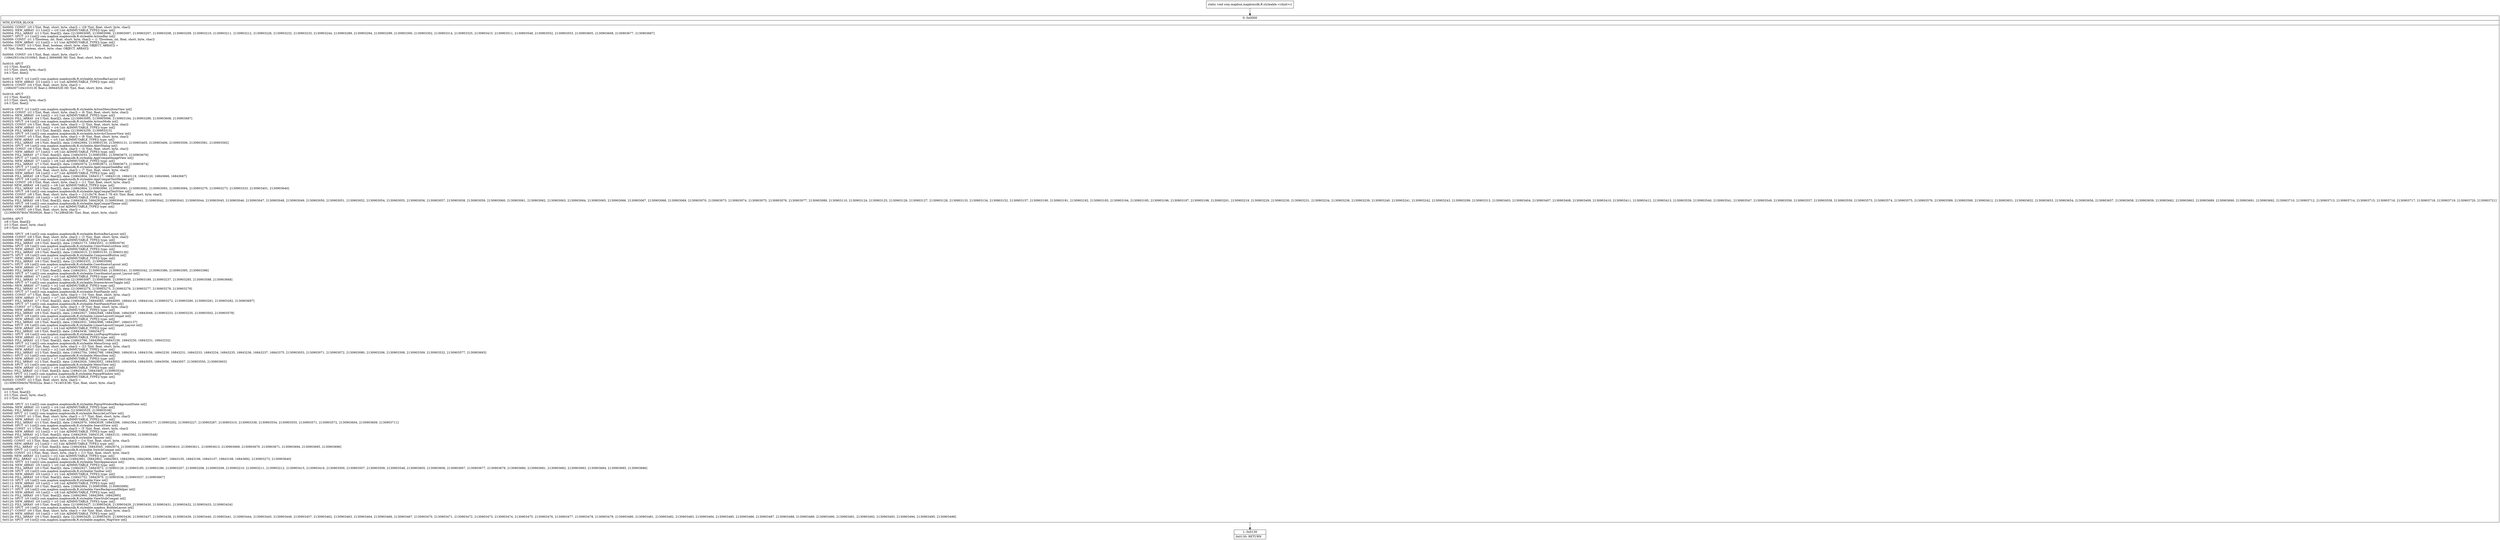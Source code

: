 digraph "CFG forcom.mapbox.mapboxsdk.R.styleable.\<clinit\>()V" {
Node_0 [shape=record,label="{0\:\ 0x0000|MTH_ENTER_BLOCK\l|0x0000: CONST  (r0 I:?[int, float, short, byte, char]) = (29 ?[int, float, short, byte, char]) \l0x0002: NEW_ARRAY  (r1 I:int[]) = (r0 I:int A[IMMUTABLE_TYPE]) type: int[] \l0x0004: FILL_ARRAY  (r1 I:?[int, float][]), data: [2130903095, 2130903096, 2130903097, 2130903207, 2130903208, 2130903209, 2130903210, 2130903211, 2130903212, 2130903226, 2130903232, 2130903233, 2130903244, 2130903289, 2130903294, 2130903299, 2130903300, 2130903302, 2130903314, 2130903325, 2130903415, 2130903511, 2130903548, 2130903552, 2130903553, 2130903605, 2130903608, 2130903677, 2130903687] \l0x0007: SPUT  (r1 I:int[]) com.mapbox.mapboxsdk.R.styleable.ActionBar int[] \l0x0009: CONST  (r1 I:?[boolean, int, float, short, byte, char]) = (1 ?[boolean, int, float, short, byte, char]) \l0x000a: NEW_ARRAY  (r2 I:int[]) = (r1 I:int A[IMMUTABLE_TYPE]) type: int[] \l0x000c: CONST  (r3 I:?[int, float, boolean, short, byte, char, OBJECT, ARRAY]) = \l  (0 ?[int, float, boolean, short, byte, char, OBJECT, ARRAY])\l \l0x000d: CONST  (r4 I:?[int, float, short, byte, char]) = \l  (16842931(0x10100b3, float:2.369406E\-38) ?[int, float, short, byte, char])\l \l0x0010: APUT  \l  (r2 I:?[int, float][])\l  (r3 I:?[int, short, byte, char])\l  (r4 I:?[int, float])\l \l0x0012: SPUT  (r2 I:int[]) com.mapbox.mapboxsdk.R.styleable.ActionBarLayout int[] \l0x0014: NEW_ARRAY  (r2 I:int[]) = (r1 I:int A[IMMUTABLE_TYPE]) type: int[] \l0x0016: CONST  (r4 I:?[int, float, short, byte, char]) = \l  (16843071(0x101013f, float:2.3694452E\-38) ?[int, float, short, byte, char])\l \l0x0019: APUT  \l  (r2 I:?[int, float][])\l  (r3 I:?[int, short, byte, char])\l  (r4 I:?[int, float])\l \l0x001b: SPUT  (r2 I:int[]) com.mapbox.mapboxsdk.R.styleable.ActionMenuItemView int[] \l0x001d: CONST  (r2 I:?[int, float, short, byte, char]) = (6 ?[int, float, short, byte, char]) \l0x001e: NEW_ARRAY  (r4 I:int[]) = (r2 I:int A[IMMUTABLE_TYPE]) type: int[] \l0x0020: FILL_ARRAY  (r4 I:?[int, float][]), data: [2130903095, 2130903096, 2130903184, 2130903289, 2130903608, 2130903687] \l0x0023: SPUT  (r4 I:int[]) com.mapbox.mapboxsdk.R.styleable.ActionMode int[] \l0x0025: CONST  (r4 I:?[int, float, short, byte, char]) = (2 ?[int, float, short, byte, char]) \l0x0026: NEW_ARRAY  (r5 I:int[]) = (r4 I:int A[IMMUTABLE_TYPE]) type: int[] \l0x0028: FILL_ARRAY  (r5 I:?[int, float][]), data: [2130903250, 2130903315] \l0x002b: SPUT  (r5 I:int[]) com.mapbox.mapboxsdk.R.styleable.ActivityChooserView int[] \l0x002d: CONST  (r5 I:?[int, float, short, byte, char]) = (8 ?[int, float, short, byte, char]) \l0x002f: NEW_ARRAY  (r6 I:int[]) = (r5 I:int A[IMMUTABLE_TYPE]) type: int[] \l0x0031: FILL_ARRAY  (r6 I:?[int, float][]), data: [16842994, 2130903130, 2130903131, 2130903405, 2130903406, 2130903506, 2130903581, 2130903582] \l0x0034: SPUT  (r6 I:int[]) com.mapbox.mapboxsdk.R.styleable.AlertDialog int[] \l0x0036: CONST  (r6 I:?[int, float, short, byte, char]) = (4 ?[int, float, short, byte, char]) \l0x0037: NEW_ARRAY  (r7 I:int[]) = (r6 I:int A[IMMUTABLE_TYPE]) type: int[] \l0x0039: FILL_ARRAY  (r7 I:?[int, float][]), data: [16843033, 2130903592, 2130903675, 2130903676] \l0x003c: SPUT  (r7 I:int[]) com.mapbox.mapboxsdk.R.styleable.AppCompatImageView int[] \l0x003e: NEW_ARRAY  (r7 I:int[]) = (r6 I:int A[IMMUTABLE_TYPE]) type: int[] \l0x0040: FILL_ARRAY  (r7 I:?[int, float][]), data: [16843074, 2130903672, 2130903673, 2130903674] \l0x0043: SPUT  (r7 I:int[]) com.mapbox.mapboxsdk.R.styleable.AppCompatSeekBar int[] \l0x0045: CONST  (r7 I:?[int, float, short, byte, char]) = (7 ?[int, float, short, byte, char]) \l0x0046: NEW_ARRAY  (r8 I:int[]) = (r7 I:int A[IMMUTABLE_TYPE]) type: int[] \l0x0048: FILL_ARRAY  (r8 I:?[int, float][]), data: [16842804, 16843117, 16843118, 16843119, 16843120, 16843666, 16843667] \l0x004b: SPUT  (r8 I:int[]) com.mapbox.mapboxsdk.R.styleable.AppCompatTextHelper int[] \l0x004d: CONST  (r8 I:?[int, float, short, byte, char]) = (11 ?[int, float, short, byte, char]) \l0x004f: NEW_ARRAY  (r8 I:int[]) = (r8 I:int A[IMMUTABLE_TYPE]) type: int[] \l0x0051: FILL_ARRAY  (r8 I:?[int, float][]), data: [16842804, 2130903090, 2130903091, 2130903092, 2130903093, 2130903094, 2130903270, 2130903273, 2130903333, 2130903401, 2130903640] \l0x0054: SPUT  (r8 I:int[]) com.mapbox.mapboxsdk.R.styleable.AppCompatTextView int[] \l0x0056: CONST  (r8 I:?[int, float, short, byte, char]) = (121(0x79, float:1.7E\-43) ?[int, float, short, byte, char]) \l0x0058: NEW_ARRAY  (r8 I:int[]) = (r8 I:int A[IMMUTABLE_TYPE]) type: int[] \l0x005a: FILL_ARRAY  (r8 I:?[int, float][]), data: [16842839, 16842926, 2130903040, 2130903041, 2130903042, 2130903043, 2130903044, 2130903045, 2130903046, 2130903047, 2130903048, 2130903049, 2130903050, 2130903051, 2130903052, 2130903054, 2130903055, 2130903056, 2130903057, 2130903058, 2130903059, 2130903060, 2130903061, 2130903062, 2130903063, 2130903064, 2130903065, 2130903066, 2130903067, 2130903068, 2130903069, 2130903070, 2130903073, 2130903074, 2130903075, 2130903076, 2130903077, 2130903089, 2130903110, 2130903124, 2130903125, 2130903126, 2130903127, 2130903128, 2130903133, 2130903134, 2130903152, 2130903157, 2130903190, 2130903191, 2130903192, 2130903193, 2130903194, 2130903195, 2130903196, 2130903197, 2130903198, 2130903201, 2130903219, 2130903229, 2130903230, 2130903231, 2130903234, 2130903236, 2130903239, 2130903240, 2130903241, 2130903242, 2130903243, 2130903299, 2130903313, 2130903403, 2130903404, 2130903407, 2130903408, 2130903409, 2130903410, 2130903411, 2130903412, 2130903413, 2130903539, 2130903540, 2130903541, 2130903547, 2130903549, 2130903556, 2130903557, 2130903558, 2130903559, 2130903573, 2130903574, 2130903575, 2130903576, 2130903589, 2130903590, 2130903612, 2130903651, 2130903652, 2130903653, 2130903654, 2130903656, 2130903657, 2130903658, 2130903659, 2130903662, 2130903663, 2130903689, 2130903690, 2130903691, 2130903692, 2130903710, 2130903712, 2130903713, 2130903714, 2130903715, 2130903716, 2130903717, 2130903718, 2130903719, 2130903720, 2130903721] \l0x005d: SPUT  (r8 I:int[]) com.mapbox.mapboxsdk.R.styleable.AppCompatTheme int[] \l0x005f: NEW_ARRAY  (r8 I:int[]) = (r1 I:int A[IMMUTABLE_TYPE]) type: int[] \l0x0061: CONST  (r9 I:?[int, float, short, byte, char]) = \l  (2130903078(0x7f030026, float:1.7412964E38) ?[int, float, short, byte, char])\l \l0x0064: APUT  \l  (r8 I:?[int, float][])\l  (r3 I:?[int, short, byte, char])\l  (r9 I:?[int, float])\l \l0x0066: SPUT  (r8 I:int[]) com.mapbox.mapboxsdk.R.styleable.ButtonBarLayout int[] \l0x0068: CONST  (r8 I:?[int, float, short, byte, char]) = (3 ?[int, float, short, byte, char]) \l0x0069: NEW_ARRAY  (r9 I:int[]) = (r8 I:int A[IMMUTABLE_TYPE]) type: int[] \l0x006b: FILL_ARRAY  (r9 I:?[int, float][]), data: [16843173, 16843551, 2130903079] \l0x006e: SPUT  (r9 I:int[]) com.mapbox.mapboxsdk.R.styleable.ColorStateListItem int[] \l0x0070: NEW_ARRAY  (r9 I:int[]) = (r8 I:int A[IMMUTABLE_TYPE]) type: int[] \l0x0072: FILL_ARRAY  (r9 I:?[int, float][]), data: [16843015, 2130903135, 2130903136] \l0x0075: SPUT  (r9 I:int[]) com.mapbox.mapboxsdk.R.styleable.CompoundButton int[] \l0x0077: NEW_ARRAY  (r9 I:int[]) = (r4 I:int A[IMMUTABLE_TYPE]) type: int[] \l0x0079: FILL_ARRAY  (r9 I:?[int, float][]), data: [2130903331, 2130903599] \l0x007c: SPUT  (r9 I:int[]) com.mapbox.mapboxsdk.R.styleable.CoordinatorLayout int[] \l0x007e: NEW_ARRAY  (r7 I:int[]) = (r7 I:int A[IMMUTABLE_TYPE]) type: int[] \l0x0080: FILL_ARRAY  (r7 I:?[int, float][]), data: [16842931, 2130903340, 2130903341, 2130903342, 2130903386, 2130903395, 2130903396] \l0x0083: SPUT  (r7 I:int[]) com.mapbox.mapboxsdk.R.styleable.CoordinatorLayout_Layout int[] \l0x0085: NEW_ARRAY  (r7 I:int[]) = (r5 I:int A[IMMUTABLE_TYPE]) type: int[] \l0x0087: FILL_ARRAY  (r7 I:?[int, float][]), data: [2130903087, 2130903088, 2130903100, 2130903189, 2130903237, 2130903285, 2130903588, 2130903668] \l0x008a: SPUT  (r7 I:int[]) com.mapbox.mapboxsdk.R.styleable.DrawerArrowToggle int[] \l0x008c: NEW_ARRAY  (r7 I:int[]) = (r2 I:int A[IMMUTABLE_TYPE]) type: int[] \l0x008e: FILL_ARRAY  (r7 I:?[int, float][]), data: [2130903274, 2130903275, 2130903276, 2130903277, 2130903278, 2130903279] \l0x0091: SPUT  (r7 I:int[]) com.mapbox.mapboxsdk.R.styleable.FontFamily int[] \l0x0093: CONST  (r7 I:?[int, float, short, byte, char]) = (10 ?[int, float, short, byte, char]) \l0x0095: NEW_ARRAY  (r7 I:int[]) = (r7 I:int A[IMMUTABLE_TYPE]) type: int[] \l0x0097: FILL_ARRAY  (r7 I:?[int, float][]), data: [16844082, 16844083, 16844095, 16844143, 16844144, 2130903272, 2130903280, 2130903281, 2130903282, 2130903697] \l0x009a: SPUT  (r7 I:int[]) com.mapbox.mapboxsdk.R.styleable.FontFamilyFont int[] \l0x009c: CONST  (r7 I:?[int, float, short, byte, char]) = (9 ?[int, float, short, byte, char]) \l0x009e: NEW_ARRAY  (r9 I:int[]) = (r7 I:int A[IMMUTABLE_TYPE]) type: int[] \l0x00a0: FILL_ARRAY  (r9 I:?[int, float][]), data: [16842927, 16842948, 16843046, 16843047, 16843048, 2130903233, 2130903235, 2130903502, 2130903578] \l0x00a3: SPUT  (r9 I:int[]) com.mapbox.mapboxsdk.R.styleable.LinearLayoutCompat int[] \l0x00a5: NEW_ARRAY  (r6 I:int[]) = (r6 I:int A[IMMUTABLE_TYPE]) type: int[] \l0x00a7: FILL_ARRAY  (r6 I:?[int, float][]), data: [16842931, 16842996, 16842997, 16843137] \l0x00aa: SPUT  (r6 I:int[]) com.mapbox.mapboxsdk.R.styleable.LinearLayoutCompat_Layout int[] \l0x00ac: NEW_ARRAY  (r6 I:int[]) = (r4 I:int A[IMMUTABLE_TYPE]) type: int[] \l0x00ae: FILL_ARRAY  (r6 I:?[int, float][]), data: [16843436, 16843437] \l0x00b1: SPUT  (r6 I:int[]) com.mapbox.mapboxsdk.R.styleable.ListPopupWindow int[] \l0x00b3: NEW_ARRAY  (r2 I:int[]) = (r2 I:int A[IMMUTABLE_TYPE]) type: int[] \l0x00b5: FILL_ARRAY  (r2 I:?[int, float][]), data: [16842766, 16842960, 16843156, 16843230, 16843231, 16843232] \l0x00b8: SPUT  (r2 I:int[]) com.mapbox.mapboxsdk.R.styleable.MenuGroup int[] \l0x00ba: CONST  (r2 I:?[int, float, short, byte, char]) = (23 ?[int, float, short, byte, char]) \l0x00bc: NEW_ARRAY  (r2 I:int[]) = (r2 I:int A[IMMUTABLE_TYPE]) type: int[] \l0x00be: FILL_ARRAY  (r2 I:?[int, float][]), data: [16842754, 16842766, 16842960, 16843014, 16843156, 16843230, 16843231, 16843233, 16843234, 16843235, 16843236, 16843237, 16843375, 2130903053, 2130903071, 2130903072, 2130903080, 2130903206, 2130903308, 2130903309, 2130903532, 2130903577, 2130903693] \l0x00c1: SPUT  (r2 I:int[]) com.mapbox.mapboxsdk.R.styleable.MenuItem int[] \l0x00c3: NEW_ARRAY  (r2 I:int[]) = (r7 I:int A[IMMUTABLE_TYPE]) type: int[] \l0x00c5: FILL_ARRAY  (r2 I:?[int, float][]), data: [16842926, 16843052, 16843053, 16843054, 16843055, 16843056, 16843057, 2130903550, 2130903603] \l0x00c8: SPUT  (r2 I:int[]) com.mapbox.mapboxsdk.R.styleable.MenuView int[] \l0x00ca: NEW_ARRAY  (r2 I:int[]) = (r8 I:int A[IMMUTABLE_TYPE]) type: int[] \l0x00cc: FILL_ARRAY  (r2 I:?[int, float][]), data: [16843126, 16843465, 2130903534] \l0x00cf: SPUT  (r2 I:int[]) com.mapbox.mapboxsdk.R.styleable.PopupWindow int[] \l0x00d1: NEW_ARRAY  (r1 I:int[]) = (r1 I:int A[IMMUTABLE_TYPE]) type: int[] \l0x00d3: CONST  (r2 I:?[int, float, short, byte, char]) = \l  (2130903594(0x7f03022a, float:1.741401E38) ?[int, float, short, byte, char])\l \l0x00d6: APUT  \l  (r1 I:?[int, float][])\l  (r3 I:?[int, short, byte, char])\l  (r2 I:?[int, float])\l \l0x00d8: SPUT  (r1 I:int[]) com.mapbox.mapboxsdk.R.styleable.PopupWindowBackgroundState int[] \l0x00da: NEW_ARRAY  (r1 I:int[]) = (r4 I:int A[IMMUTABLE_TYPE]) type: int[] \l0x00dc: FILL_ARRAY  (r1 I:?[int, float][]), data: [2130903535, 2130903538] \l0x00df: SPUT  (r1 I:int[]) com.mapbox.mapboxsdk.R.styleable.RecycleListView int[] \l0x00e1: CONST  (r1 I:?[int, float, short, byte, char]) = (17 ?[int, float, short, byte, char]) \l0x00e3: NEW_ARRAY  (r1 I:int[]) = (r1 I:int A[IMMUTABLE_TYPE]) type: int[] \l0x00e5: FILL_ARRAY  (r1 I:?[int, float][]), data: [16842970, 16843039, 16843296, 16843364, 2130903177, 2130903202, 2130903227, 2130903287, 2130903310, 2130903338, 2130903554, 2130903555, 2130903571, 2130903572, 2130903604, 2130903609, 2130903711] \l0x00e8: SPUT  (r1 I:int[]) com.mapbox.mapboxsdk.R.styleable.SearchView int[] \l0x00ea: CONST  (r1 I:?[int, float, short, byte, char]) = (5 ?[int, float, short, byte, char]) \l0x00eb: NEW_ARRAY  (r2 I:int[]) = (r1 I:int A[IMMUTABLE_TYPE]) type: int[] \l0x00ed: FILL_ARRAY  (r2 I:?[int, float][]), data: [16842930, 16843126, 16843131, 16843362, 2130903548] \l0x00f0: SPUT  (r2 I:int[]) com.mapbox.mapboxsdk.R.styleable.Spinner int[] \l0x00f2: CONST  (r2 I:?[int, float, short, byte, char]) = (14 ?[int, float, short, byte, char]) \l0x00f4: NEW_ARRAY  (r2 I:int[]) = (r2 I:int A[IMMUTABLE_TYPE]) type: int[] \l0x00f6: FILL_ARRAY  (r2 I:?[int, float][]), data: [16843044, 16843045, 16843074, 2130903580, 2130903591, 2130903610, 2130903611, 2130903613, 2130903669, 2130903670, 2130903671, 2130903694, 2130903695, 2130903696] \l0x00f9: SPUT  (r2 I:int[]) com.mapbox.mapboxsdk.R.styleable.SwitchCompat int[] \l0x00fb: CONST  (r2 I:?[int, float, short, byte, char]) = (13 ?[int, float, short, byte, char]) \l0x00fd: NEW_ARRAY  (r2 I:int[]) = (r2 I:int A[IMMUTABLE_TYPE]) type: int[] \l0x00ff: FILL_ARRAY  (r2 I:?[int, float][]), data: [16842901, 16842902, 16842903, 16842904, 16842906, 16842907, 16843105, 16843106, 16843107, 16843108, 16843692, 2130903273, 2130903640] \l0x0102: SPUT  (r2 I:int[]) com.mapbox.mapboxsdk.R.styleable.TextAppearance int[] \l0x0104: NEW_ARRAY  (r0 I:int[]) = (r0 I:int A[IMMUTABLE_TYPE]) type: int[] \l0x0106: FILL_ARRAY  (r0 I:?[int, float][]), data: [16842927, 16843072, 2130903129, 2130903185, 2130903186, 2130903207, 2130903208, 2130903209, 2130903210, 2130903211, 2130903212, 2130903415, 2130903416, 2130903500, 2130903507, 2130903509, 2130903548, 2130903605, 2130903606, 2130903607, 2130903677, 2130903679, 2130903680, 2130903681, 2130903682, 2130903683, 2130903684, 2130903685, 2130903686] \l0x0109: SPUT  (r0 I:int[]) com.mapbox.mapboxsdk.R.styleable.Toolbar int[] \l0x010b: NEW_ARRAY  (r0 I:int[]) = (r1 I:int A[IMMUTABLE_TYPE]) type: int[] \l0x010d: FILL_ARRAY  (r0 I:?[int, float][]), data: [16842752, 16842970, 2130903536, 2130903537, 2130903667] \l0x0110: SPUT  (r0 I:int[]) com.mapbox.mapboxsdk.R.styleable.View int[] \l0x0112: NEW_ARRAY  (r0 I:int[]) = (r8 I:int A[IMMUTABLE_TYPE]) type: int[] \l0x0114: FILL_ARRAY  (r0 I:?[int, float][]), data: [16842964, 2130903098, 2130903099] \l0x0117: SPUT  (r0 I:int[]) com.mapbox.mapboxsdk.R.styleable.ViewBackgroundHelper int[] \l0x0119: NEW_ARRAY  (r0 I:int[]) = (r8 I:int A[IMMUTABLE_TYPE]) type: int[] \l0x011b: FILL_ARRAY  (r0 I:?[int, float][]), data: [16842960, 16842994, 16842995] \l0x011e: SPUT  (r0 I:int[]) com.mapbox.mapboxsdk.R.styleable.ViewStubCompat int[] \l0x0120: NEW_ARRAY  (r0 I:int[]) = (r5 I:int A[IMMUTABLE_TYPE]) type: int[] \l0x0122: FILL_ARRAY  (r0 I:?[int, float][]), data: [2130903427, 2130903428, 2130903429, 2130903430, 2130903431, 2130903432, 2130903433, 2130903434] \l0x0125: SPUT  (r0 I:int[]) com.mapbox.mapboxsdk.R.styleable.mapbox_BubbleLayout int[] \l0x0127: CONST  (r0 I:?[int, float, short, byte, char]) = (44 ?[int, float, short, byte, char]) \l0x0129: NEW_ARRAY  (r0 I:int[]) = (r0 I:int A[IMMUTABLE_TYPE]) type: int[] \l0x012b: FILL_ARRAY  (r0 I:?[int, float][]), data: [2130903420, 2130903435, 2130903436, 2130903437, 2130903438, 2130903439, 2130903440, 2130903441, 2130903444, 2130903445, 2130903448, 2130903457, 2130903462, 2130903463, 2130903464, 2130903466, 2130903467, 2130903470, 2130903471, 2130903472, 2130903473, 2130903474, 2130903475, 2130903476, 2130903477, 2130903478, 2130903479, 2130903480, 2130903481, 2130903482, 2130903483, 2130903484, 2130903485, 2130903486, 2130903487, 2130903488, 2130903489, 2130903490, 2130903491, 2130903492, 2130903493, 2130903494, 2130903495, 2130903496] \l0x012e: SPUT  (r0 I:int[]) com.mapbox.mapboxsdk.R.styleable.mapbox_MapView int[] \l}"];
Node_1 [shape=record,label="{1\:\ 0x0130|0x0130: RETURN   \l}"];
MethodNode[shape=record,label="{static void com.mapbox.mapboxsdk.R.styleable.\<clinit\>() }"];
MethodNode -> Node_0;
Node_0 -> Node_1;
}

